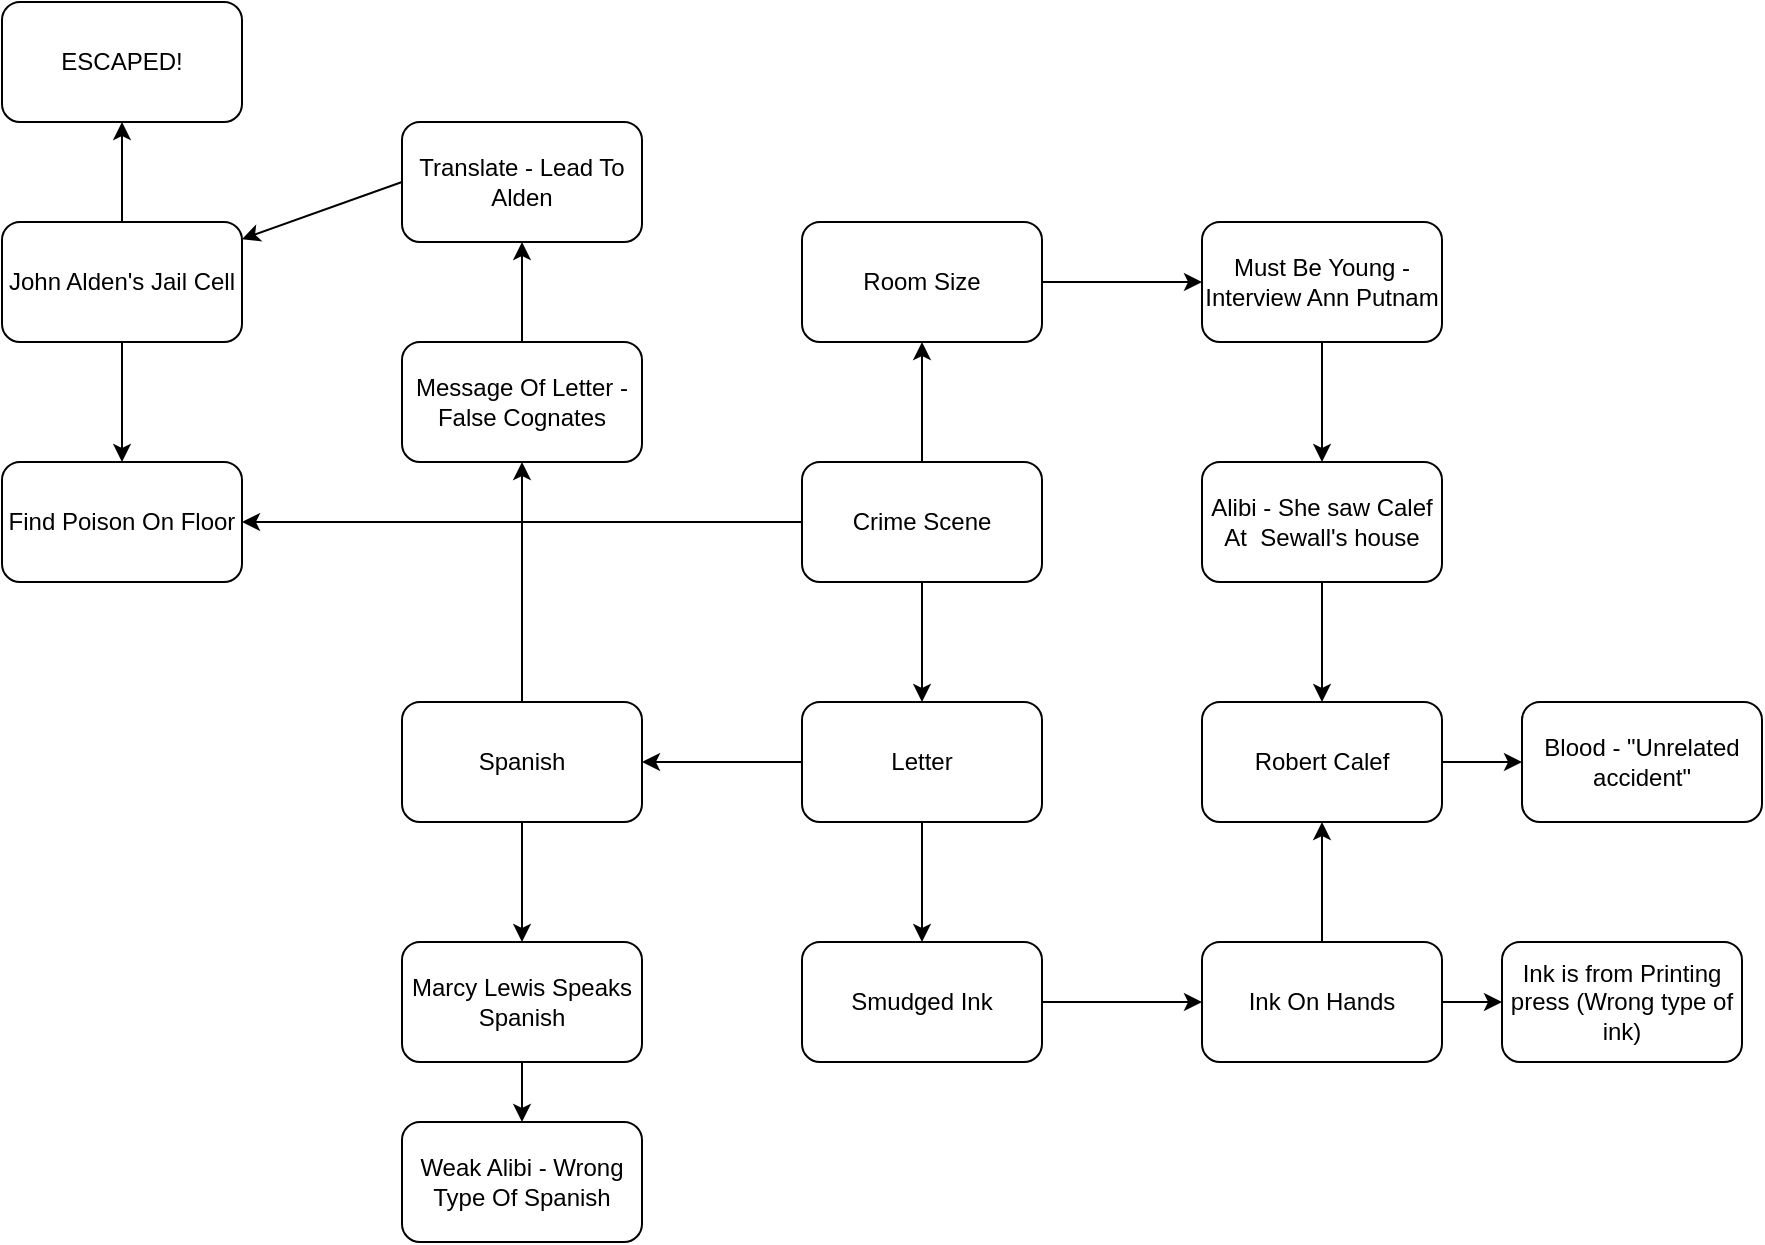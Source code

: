 <mxfile version="15.7.3" type="github"><diagram id="I5XEotDEt3hfxydm5s4M" name="Page-1"><mxGraphModel dx="1304" dy="698" grid="1" gridSize="10" guides="1" tooltips="1" connect="1" arrows="1" fold="1" page="0" pageScale="1" pageWidth="850" pageHeight="1100" math="0" shadow="0"><root><mxCell id="0"/><mxCell id="1" parent="0"/><mxCell id="ncKahWjl-Vr6gsXBRmfc-2" value="Crime Scene" style="rounded=1;whiteSpace=wrap;html=1;" vertex="1" parent="1"><mxGeometry x="440" y="270" width="120" height="60" as="geometry"/></mxCell><mxCell id="ncKahWjl-Vr6gsXBRmfc-3" value="" style="endArrow=classic;html=1;rounded=0;exitX=0.5;exitY=0;exitDx=0;exitDy=0;" edge="1" parent="1" source="ncKahWjl-Vr6gsXBRmfc-2"><mxGeometry width="50" height="50" relative="1" as="geometry"><mxPoint x="500" y="260" as="sourcePoint"/><mxPoint x="500" y="210" as="targetPoint"/></mxGeometry></mxCell><mxCell id="ncKahWjl-Vr6gsXBRmfc-5" value="Room Size" style="rounded=1;whiteSpace=wrap;html=1;" vertex="1" parent="1"><mxGeometry x="440" y="150" width="120" height="60" as="geometry"/></mxCell><mxCell id="ncKahWjl-Vr6gsXBRmfc-6" value="" style="endArrow=classic;html=1;rounded=0;exitX=1;exitY=0.5;exitDx=0;exitDy=0;" edge="1" parent="1" source="ncKahWjl-Vr6gsXBRmfc-5"><mxGeometry width="50" height="50" relative="1" as="geometry"><mxPoint x="480" y="390" as="sourcePoint"/><mxPoint x="640" y="180" as="targetPoint"/></mxGeometry></mxCell><mxCell id="ncKahWjl-Vr6gsXBRmfc-7" value="Must Be Young - Interview Ann Putnam" style="rounded=1;whiteSpace=wrap;html=1;" vertex="1" parent="1"><mxGeometry x="640" y="150" width="120" height="60" as="geometry"/></mxCell><mxCell id="ncKahWjl-Vr6gsXBRmfc-8" value="" style="endArrow=classic;html=1;rounded=0;exitX=0.5;exitY=1;exitDx=0;exitDy=0;" edge="1" parent="1" source="ncKahWjl-Vr6gsXBRmfc-7" target="ncKahWjl-Vr6gsXBRmfc-9"><mxGeometry width="50" height="50" relative="1" as="geometry"><mxPoint x="480" y="380" as="sourcePoint"/><mxPoint x="700" y="270" as="targetPoint"/></mxGeometry></mxCell><mxCell id="ncKahWjl-Vr6gsXBRmfc-9" value="Alibi - She saw Calef At&amp;nbsp; Sewall's house" style="rounded=1;whiteSpace=wrap;html=1;" vertex="1" parent="1"><mxGeometry x="640" y="270" width="120" height="60" as="geometry"/></mxCell><mxCell id="ncKahWjl-Vr6gsXBRmfc-10" value="Letter" style="rounded=1;whiteSpace=wrap;html=1;" vertex="1" parent="1"><mxGeometry x="440" y="390" width="120" height="60" as="geometry"/></mxCell><mxCell id="ncKahWjl-Vr6gsXBRmfc-11" value="" style="endArrow=classic;html=1;rounded=0;exitX=0.5;exitY=1;exitDx=0;exitDy=0;entryX=0.5;entryY=0;entryDx=0;entryDy=0;" edge="1" parent="1" source="ncKahWjl-Vr6gsXBRmfc-2" target="ncKahWjl-Vr6gsXBRmfc-10"><mxGeometry width="50" height="50" relative="1" as="geometry"><mxPoint x="480" y="460" as="sourcePoint"/><mxPoint x="530" y="410" as="targetPoint"/></mxGeometry></mxCell><mxCell id="ncKahWjl-Vr6gsXBRmfc-12" value="Robert Calef" style="rounded=1;whiteSpace=wrap;html=1;" vertex="1" parent="1"><mxGeometry x="640" y="390" width="120" height="60" as="geometry"/></mxCell><mxCell id="ncKahWjl-Vr6gsXBRmfc-14" value="" style="endArrow=classic;html=1;rounded=0;exitX=0.5;exitY=1;exitDx=0;exitDy=0;entryX=0.5;entryY=0;entryDx=0;entryDy=0;" edge="1" parent="1" source="ncKahWjl-Vr6gsXBRmfc-9" target="ncKahWjl-Vr6gsXBRmfc-12"><mxGeometry width="50" height="50" relative="1" as="geometry"><mxPoint x="480" y="460" as="sourcePoint"/><mxPoint x="600" y="340" as="targetPoint"/></mxGeometry></mxCell><mxCell id="ncKahWjl-Vr6gsXBRmfc-15" value="Smudged Ink" style="rounded=1;whiteSpace=wrap;html=1;" vertex="1" parent="1"><mxGeometry x="440" y="510" width="120" height="60" as="geometry"/></mxCell><mxCell id="ncKahWjl-Vr6gsXBRmfc-16" value="" style="endArrow=classic;html=1;rounded=0;exitX=0.5;exitY=1;exitDx=0;exitDy=0;entryX=0.5;entryY=0;entryDx=0;entryDy=0;" edge="1" parent="1" source="ncKahWjl-Vr6gsXBRmfc-10" target="ncKahWjl-Vr6gsXBRmfc-15"><mxGeometry width="50" height="50" relative="1" as="geometry"><mxPoint x="480" y="460" as="sourcePoint"/><mxPoint x="530" y="410" as="targetPoint"/></mxGeometry></mxCell><mxCell id="ncKahWjl-Vr6gsXBRmfc-17" value="Ink On Hands" style="rounded=1;whiteSpace=wrap;html=1;" vertex="1" parent="1"><mxGeometry x="640" y="510" width="120" height="60" as="geometry"/></mxCell><mxCell id="ncKahWjl-Vr6gsXBRmfc-18" value="" style="endArrow=classic;html=1;rounded=0;exitX=0.5;exitY=0;exitDx=0;exitDy=0;entryX=0.5;entryY=1;entryDx=0;entryDy=0;" edge="1" parent="1" source="ncKahWjl-Vr6gsXBRmfc-17" target="ncKahWjl-Vr6gsXBRmfc-12"><mxGeometry width="50" height="50" relative="1" as="geometry"><mxPoint x="470" y="540" as="sourcePoint"/><mxPoint x="520" y="490" as="targetPoint"/></mxGeometry></mxCell><mxCell id="ncKahWjl-Vr6gsXBRmfc-19" value="" style="endArrow=classic;html=1;rounded=0;exitX=1;exitY=0.5;exitDx=0;exitDy=0;entryX=0;entryY=0.5;entryDx=0;entryDy=0;" edge="1" parent="1" source="ncKahWjl-Vr6gsXBRmfc-15" target="ncKahWjl-Vr6gsXBRmfc-17"><mxGeometry width="50" height="50" relative="1" as="geometry"><mxPoint x="470" y="540" as="sourcePoint"/><mxPoint x="520" y="490" as="targetPoint"/></mxGeometry></mxCell><mxCell id="ncKahWjl-Vr6gsXBRmfc-20" value="" style="endArrow=classic;html=1;rounded=0;exitX=0;exitY=0.5;exitDx=0;exitDy=0;" edge="1" parent="1" source="ncKahWjl-Vr6gsXBRmfc-10" target="ncKahWjl-Vr6gsXBRmfc-21"><mxGeometry width="50" height="50" relative="1" as="geometry"><mxPoint x="580" y="530" as="sourcePoint"/><mxPoint x="360" y="420" as="targetPoint"/></mxGeometry></mxCell><mxCell id="ncKahWjl-Vr6gsXBRmfc-21" value="Spanish" style="rounded=1;whiteSpace=wrap;html=1;" vertex="1" parent="1"><mxGeometry x="240" y="390" width="120" height="60" as="geometry"/></mxCell><mxCell id="ncKahWjl-Vr6gsXBRmfc-22" value="" style="endArrow=classic;html=1;rounded=0;exitX=0.5;exitY=1;exitDx=0;exitDy=0;" edge="1" parent="1" source="ncKahWjl-Vr6gsXBRmfc-21" target="ncKahWjl-Vr6gsXBRmfc-23"><mxGeometry width="50" height="50" relative="1" as="geometry"><mxPoint x="450" y="530" as="sourcePoint"/><mxPoint x="300" y="520" as="targetPoint"/></mxGeometry></mxCell><mxCell id="ncKahWjl-Vr6gsXBRmfc-23" value="Marcy Lewis Speaks Spanish" style="rounded=1;whiteSpace=wrap;html=1;" vertex="1" parent="1"><mxGeometry x="240" y="510" width="120" height="60" as="geometry"/></mxCell><mxCell id="ncKahWjl-Vr6gsXBRmfc-24" value="" style="endArrow=classic;html=1;rounded=0;exitX=0.5;exitY=1;exitDx=0;exitDy=0;" edge="1" parent="1" source="ncKahWjl-Vr6gsXBRmfc-23"><mxGeometry width="50" height="50" relative="1" as="geometry"><mxPoint x="450" y="690" as="sourcePoint"/><mxPoint x="300" y="600" as="targetPoint"/></mxGeometry></mxCell><mxCell id="ncKahWjl-Vr6gsXBRmfc-26" value="Weak Alibi - Wrong Type Of Spanish" style="rounded=1;whiteSpace=wrap;html=1;" vertex="1" parent="1"><mxGeometry x="240" y="600" width="120" height="60" as="geometry"/></mxCell><mxCell id="ncKahWjl-Vr6gsXBRmfc-27" value="" style="endArrow=classic;html=1;rounded=0;exitX=0.5;exitY=0;exitDx=0;exitDy=0;" edge="1" parent="1" source="ncKahWjl-Vr6gsXBRmfc-21" target="ncKahWjl-Vr6gsXBRmfc-28"><mxGeometry width="50" height="50" relative="1" as="geometry"><mxPoint x="380" y="460" as="sourcePoint"/><mxPoint x="300" y="300" as="targetPoint"/></mxGeometry></mxCell><mxCell id="ncKahWjl-Vr6gsXBRmfc-28" value="Message Of Letter - False Cognates" style="rounded=1;whiteSpace=wrap;html=1;" vertex="1" parent="1"><mxGeometry x="240" y="210" width="120" height="60" as="geometry"/></mxCell><mxCell id="ncKahWjl-Vr6gsXBRmfc-29" value="" style="endArrow=classic;html=1;rounded=0;exitX=0.5;exitY=0;exitDx=0;exitDy=0;" edge="1" parent="1" source="ncKahWjl-Vr6gsXBRmfc-28" target="ncKahWjl-Vr6gsXBRmfc-30"><mxGeometry width="50" height="50" relative="1" as="geometry"><mxPoint x="380" y="450" as="sourcePoint"/><mxPoint x="300" y="210" as="targetPoint"/></mxGeometry></mxCell><mxCell id="ncKahWjl-Vr6gsXBRmfc-30" value="Translate - Lead To Alden" style="rounded=1;whiteSpace=wrap;html=1;" vertex="1" parent="1"><mxGeometry x="240" y="100" width="120" height="60" as="geometry"/></mxCell><mxCell id="ncKahWjl-Vr6gsXBRmfc-31" value="" style="endArrow=classic;html=1;rounded=0;exitX=0;exitY=0.5;exitDx=0;exitDy=0;" edge="1" parent="1" source="ncKahWjl-Vr6gsXBRmfc-30" target="ncKahWjl-Vr6gsXBRmfc-32"><mxGeometry width="50" height="50" relative="1" as="geometry"><mxPoint x="380" y="350" as="sourcePoint"/><mxPoint x="170" y="180" as="targetPoint"/></mxGeometry></mxCell><mxCell id="ncKahWjl-Vr6gsXBRmfc-32" value="John Alden's Jail Cell" style="rounded=1;whiteSpace=wrap;html=1;" vertex="1" parent="1"><mxGeometry x="40" y="150" width="120" height="60" as="geometry"/></mxCell><mxCell id="ncKahWjl-Vr6gsXBRmfc-33" value="" style="endArrow=classic;html=1;rounded=0;exitX=0.5;exitY=0;exitDx=0;exitDy=0;" edge="1" parent="1" source="ncKahWjl-Vr6gsXBRmfc-32" target="ncKahWjl-Vr6gsXBRmfc-34"><mxGeometry width="50" height="50" relative="1" as="geometry"><mxPoint x="370" y="260" as="sourcePoint"/><mxPoint x="100" y="70" as="targetPoint"/></mxGeometry></mxCell><mxCell id="ncKahWjl-Vr6gsXBRmfc-34" value="ESCAPED!" style="rounded=1;whiteSpace=wrap;html=1;" vertex="1" parent="1"><mxGeometry x="40" y="40" width="120" height="60" as="geometry"/></mxCell><mxCell id="ncKahWjl-Vr6gsXBRmfc-35" value="" style="endArrow=classic;html=1;rounded=0;exitX=0.5;exitY=1;exitDx=0;exitDy=0;" edge="1" parent="1" source="ncKahWjl-Vr6gsXBRmfc-32" target="ncKahWjl-Vr6gsXBRmfc-36"><mxGeometry width="50" height="50" relative="1" as="geometry"><mxPoint x="220" y="370" as="sourcePoint"/><mxPoint x="100" y="300" as="targetPoint"/></mxGeometry></mxCell><mxCell id="ncKahWjl-Vr6gsXBRmfc-36" value="Find Poison On Floor" style="rounded=1;whiteSpace=wrap;html=1;" vertex="1" parent="1"><mxGeometry x="40" y="270" width="120" height="60" as="geometry"/></mxCell><mxCell id="ncKahWjl-Vr6gsXBRmfc-37" value="" style="endArrow=classic;html=1;rounded=0;exitX=0;exitY=0.5;exitDx=0;exitDy=0;entryX=1;entryY=0.5;entryDx=0;entryDy=0;" edge="1" parent="1" source="ncKahWjl-Vr6gsXBRmfc-2" target="ncKahWjl-Vr6gsXBRmfc-36"><mxGeometry width="50" height="50" relative="1" as="geometry"><mxPoint x="220" y="420" as="sourcePoint"/><mxPoint x="270" y="370" as="targetPoint"/></mxGeometry></mxCell><mxCell id="ncKahWjl-Vr6gsXBRmfc-39" value="" style="endArrow=classic;html=1;rounded=0;exitX=1;exitY=0.5;exitDx=0;exitDy=0;" edge="1" parent="1" source="ncKahWjl-Vr6gsXBRmfc-17" target="ncKahWjl-Vr6gsXBRmfc-40"><mxGeometry width="50" height="50" relative="1" as="geometry"><mxPoint x="630" y="530" as="sourcePoint"/><mxPoint x="850" y="540" as="targetPoint"/></mxGeometry></mxCell><mxCell id="ncKahWjl-Vr6gsXBRmfc-40" value="Ink is from Printing press (Wrong type of ink)" style="rounded=1;whiteSpace=wrap;html=1;" vertex="1" parent="1"><mxGeometry x="790" y="510" width="120" height="60" as="geometry"/></mxCell><mxCell id="ncKahWjl-Vr6gsXBRmfc-41" value="Blood - &quot;Unrelated accident&quot;" style="rounded=1;whiteSpace=wrap;html=1;" vertex="1" parent="1"><mxGeometry x="800" y="390" width="120" height="60" as="geometry"/></mxCell><mxCell id="ncKahWjl-Vr6gsXBRmfc-42" value="" style="endArrow=classic;html=1;rounded=0;exitX=1;exitY=0.5;exitDx=0;exitDy=0;entryX=0;entryY=0.5;entryDx=0;entryDy=0;" edge="1" parent="1" source="ncKahWjl-Vr6gsXBRmfc-12" target="ncKahWjl-Vr6gsXBRmfc-41"><mxGeometry width="50" height="50" relative="1" as="geometry"><mxPoint x="690" y="520" as="sourcePoint"/><mxPoint x="740" y="470" as="targetPoint"/></mxGeometry></mxCell></root></mxGraphModel></diagram></mxfile>